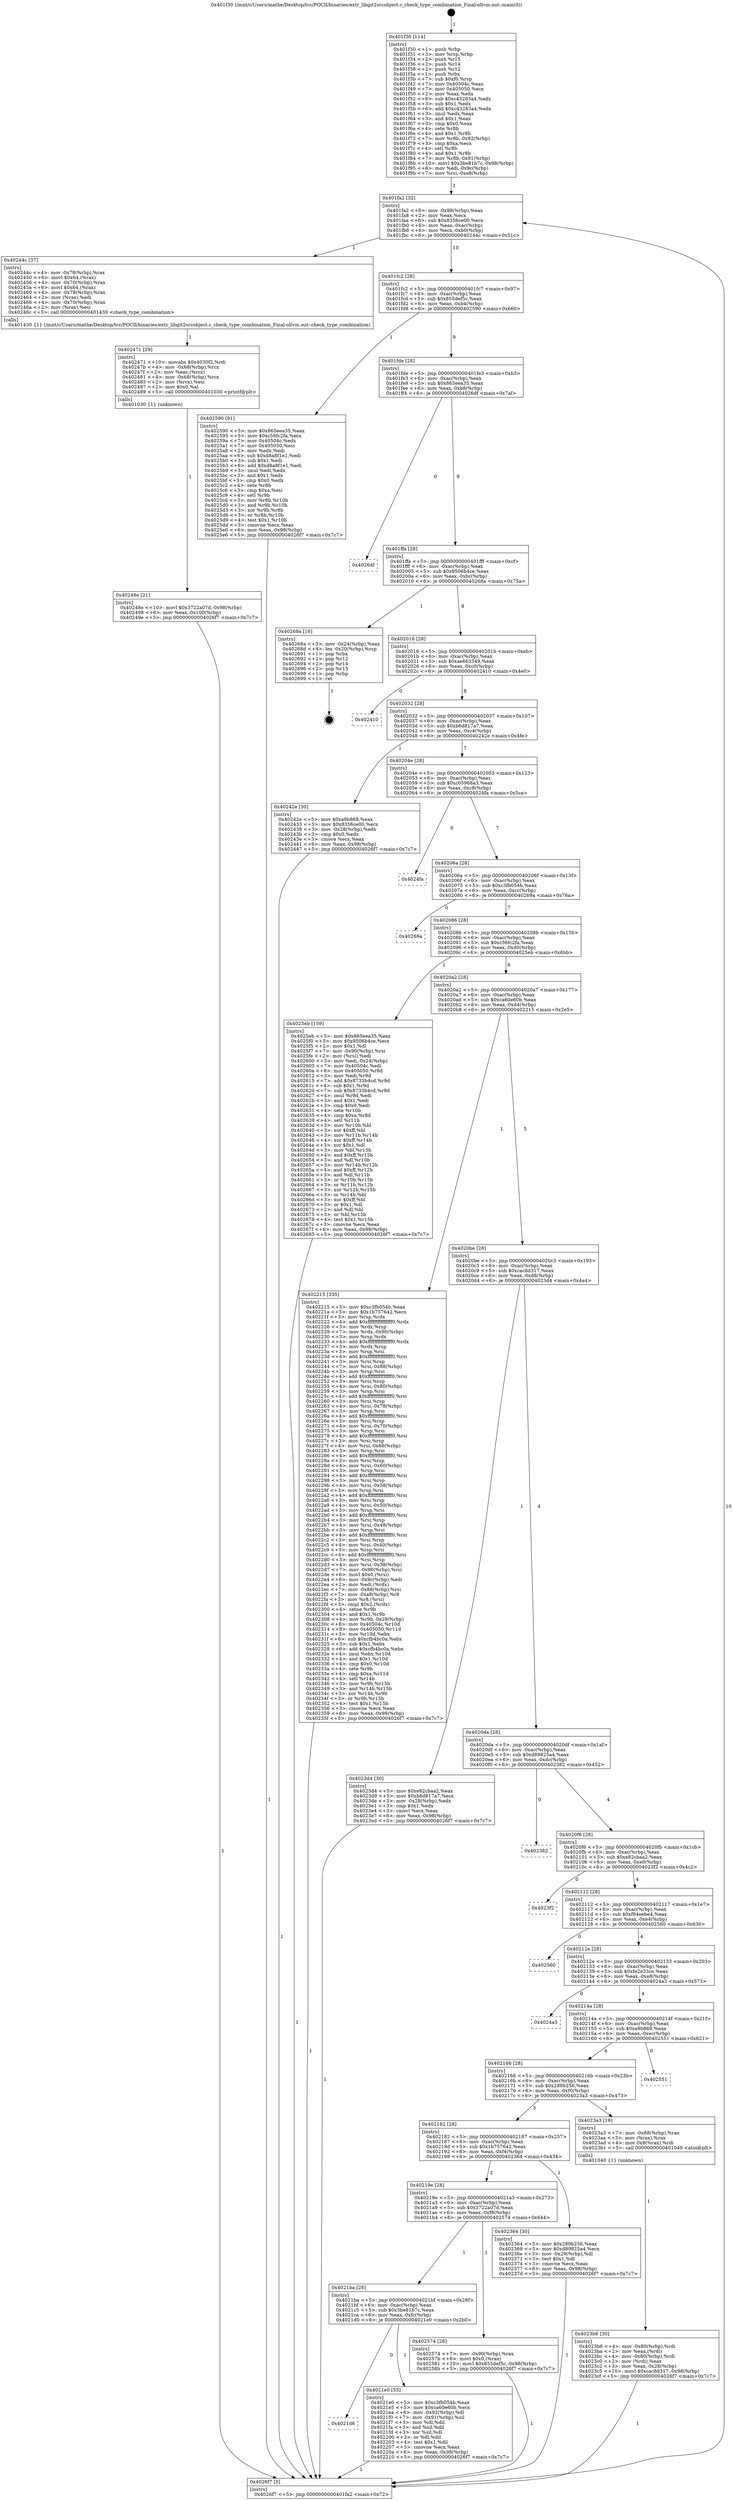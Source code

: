 digraph "0x401f30" {
  label = "0x401f30 (/mnt/c/Users/mathe/Desktop/tcc/POCII/binaries/extr_libgit2srcobject.c_check_type_combination_Final-ollvm.out::main(0))"
  labelloc = "t"
  node[shape=record]

  Entry [label="",width=0.3,height=0.3,shape=circle,fillcolor=black,style=filled]
  "0x401fa2" [label="{
     0x401fa2 [32]\l
     | [instrs]\l
     &nbsp;&nbsp;0x401fa2 \<+6\>: mov -0x98(%rbp),%eax\l
     &nbsp;&nbsp;0x401fa8 \<+2\>: mov %eax,%ecx\l
     &nbsp;&nbsp;0x401faa \<+6\>: sub $0x8356ce00,%ecx\l
     &nbsp;&nbsp;0x401fb0 \<+6\>: mov %eax,-0xac(%rbp)\l
     &nbsp;&nbsp;0x401fb6 \<+6\>: mov %ecx,-0xb0(%rbp)\l
     &nbsp;&nbsp;0x401fbc \<+6\>: je 000000000040244c \<main+0x51c\>\l
  }"]
  "0x40244c" [label="{
     0x40244c [37]\l
     | [instrs]\l
     &nbsp;&nbsp;0x40244c \<+4\>: mov -0x78(%rbp),%rax\l
     &nbsp;&nbsp;0x402450 \<+6\>: movl $0x64,(%rax)\l
     &nbsp;&nbsp;0x402456 \<+4\>: mov -0x70(%rbp),%rax\l
     &nbsp;&nbsp;0x40245a \<+6\>: movl $0x64,(%rax)\l
     &nbsp;&nbsp;0x402460 \<+4\>: mov -0x78(%rbp),%rax\l
     &nbsp;&nbsp;0x402464 \<+2\>: mov (%rax),%edi\l
     &nbsp;&nbsp;0x402466 \<+4\>: mov -0x70(%rbp),%rax\l
     &nbsp;&nbsp;0x40246a \<+2\>: mov (%rax),%esi\l
     &nbsp;&nbsp;0x40246c \<+5\>: call 0000000000401430 \<check_type_combination\>\l
     | [calls]\l
     &nbsp;&nbsp;0x401430 \{1\} (/mnt/c/Users/mathe/Desktop/tcc/POCII/binaries/extr_libgit2srcobject.c_check_type_combination_Final-ollvm.out::check_type_combination)\l
  }"]
  "0x401fc2" [label="{
     0x401fc2 [28]\l
     | [instrs]\l
     &nbsp;&nbsp;0x401fc2 \<+5\>: jmp 0000000000401fc7 \<main+0x97\>\l
     &nbsp;&nbsp;0x401fc7 \<+6\>: mov -0xac(%rbp),%eax\l
     &nbsp;&nbsp;0x401fcd \<+5\>: sub $0x855def5c,%eax\l
     &nbsp;&nbsp;0x401fd2 \<+6\>: mov %eax,-0xb4(%rbp)\l
     &nbsp;&nbsp;0x401fd8 \<+6\>: je 0000000000402590 \<main+0x660\>\l
  }"]
  Exit [label="",width=0.3,height=0.3,shape=circle,fillcolor=black,style=filled,peripheries=2]
  "0x402590" [label="{
     0x402590 [91]\l
     | [instrs]\l
     &nbsp;&nbsp;0x402590 \<+5\>: mov $0x865eea35,%eax\l
     &nbsp;&nbsp;0x402595 \<+5\>: mov $0xc56fc2fa,%ecx\l
     &nbsp;&nbsp;0x40259a \<+7\>: mov 0x40504c,%edx\l
     &nbsp;&nbsp;0x4025a1 \<+7\>: mov 0x405050,%esi\l
     &nbsp;&nbsp;0x4025a8 \<+2\>: mov %edx,%edi\l
     &nbsp;&nbsp;0x4025aa \<+6\>: sub $0xd8a8f1e1,%edi\l
     &nbsp;&nbsp;0x4025b0 \<+3\>: sub $0x1,%edi\l
     &nbsp;&nbsp;0x4025b3 \<+6\>: add $0xd8a8f1e1,%edi\l
     &nbsp;&nbsp;0x4025b9 \<+3\>: imul %edi,%edx\l
     &nbsp;&nbsp;0x4025bc \<+3\>: and $0x1,%edx\l
     &nbsp;&nbsp;0x4025bf \<+3\>: cmp $0x0,%edx\l
     &nbsp;&nbsp;0x4025c2 \<+4\>: sete %r8b\l
     &nbsp;&nbsp;0x4025c6 \<+3\>: cmp $0xa,%esi\l
     &nbsp;&nbsp;0x4025c9 \<+4\>: setl %r9b\l
     &nbsp;&nbsp;0x4025cd \<+3\>: mov %r8b,%r10b\l
     &nbsp;&nbsp;0x4025d0 \<+3\>: and %r9b,%r10b\l
     &nbsp;&nbsp;0x4025d3 \<+3\>: xor %r9b,%r8b\l
     &nbsp;&nbsp;0x4025d6 \<+3\>: or %r8b,%r10b\l
     &nbsp;&nbsp;0x4025d9 \<+4\>: test $0x1,%r10b\l
     &nbsp;&nbsp;0x4025dd \<+3\>: cmovne %ecx,%eax\l
     &nbsp;&nbsp;0x4025e0 \<+6\>: mov %eax,-0x98(%rbp)\l
     &nbsp;&nbsp;0x4025e6 \<+5\>: jmp 00000000004026f7 \<main+0x7c7\>\l
  }"]
  "0x401fde" [label="{
     0x401fde [28]\l
     | [instrs]\l
     &nbsp;&nbsp;0x401fde \<+5\>: jmp 0000000000401fe3 \<main+0xb3\>\l
     &nbsp;&nbsp;0x401fe3 \<+6\>: mov -0xac(%rbp),%eax\l
     &nbsp;&nbsp;0x401fe9 \<+5\>: sub $0x865eea35,%eax\l
     &nbsp;&nbsp;0x401fee \<+6\>: mov %eax,-0xb8(%rbp)\l
     &nbsp;&nbsp;0x401ff4 \<+6\>: je 00000000004026df \<main+0x7af\>\l
  }"]
  "0x40248e" [label="{
     0x40248e [21]\l
     | [instrs]\l
     &nbsp;&nbsp;0x40248e \<+10\>: movl $0x3722a07d,-0x98(%rbp)\l
     &nbsp;&nbsp;0x402498 \<+6\>: mov %eax,-0x100(%rbp)\l
     &nbsp;&nbsp;0x40249e \<+5\>: jmp 00000000004026f7 \<main+0x7c7\>\l
  }"]
  "0x4026df" [label="{
     0x4026df\l
  }", style=dashed]
  "0x401ffa" [label="{
     0x401ffa [28]\l
     | [instrs]\l
     &nbsp;&nbsp;0x401ffa \<+5\>: jmp 0000000000401fff \<main+0xcf\>\l
     &nbsp;&nbsp;0x401fff \<+6\>: mov -0xac(%rbp),%eax\l
     &nbsp;&nbsp;0x402005 \<+5\>: sub $0x9506b4ce,%eax\l
     &nbsp;&nbsp;0x40200a \<+6\>: mov %eax,-0xbc(%rbp)\l
     &nbsp;&nbsp;0x402010 \<+6\>: je 000000000040268a \<main+0x75a\>\l
  }"]
  "0x402471" [label="{
     0x402471 [29]\l
     | [instrs]\l
     &nbsp;&nbsp;0x402471 \<+10\>: movabs $0x4030f2,%rdi\l
     &nbsp;&nbsp;0x40247b \<+4\>: mov -0x68(%rbp),%rcx\l
     &nbsp;&nbsp;0x40247f \<+2\>: mov %eax,(%rcx)\l
     &nbsp;&nbsp;0x402481 \<+4\>: mov -0x68(%rbp),%rcx\l
     &nbsp;&nbsp;0x402485 \<+2\>: mov (%rcx),%esi\l
     &nbsp;&nbsp;0x402487 \<+2\>: mov $0x0,%al\l
     &nbsp;&nbsp;0x402489 \<+5\>: call 0000000000401030 \<printf@plt\>\l
     | [calls]\l
     &nbsp;&nbsp;0x401030 \{1\} (unknown)\l
  }"]
  "0x40268a" [label="{
     0x40268a [16]\l
     | [instrs]\l
     &nbsp;&nbsp;0x40268a \<+3\>: mov -0x24(%rbp),%eax\l
     &nbsp;&nbsp;0x40268d \<+4\>: lea -0x20(%rbp),%rsp\l
     &nbsp;&nbsp;0x402691 \<+1\>: pop %rbx\l
     &nbsp;&nbsp;0x402692 \<+2\>: pop %r12\l
     &nbsp;&nbsp;0x402694 \<+2\>: pop %r14\l
     &nbsp;&nbsp;0x402696 \<+2\>: pop %r15\l
     &nbsp;&nbsp;0x402698 \<+1\>: pop %rbp\l
     &nbsp;&nbsp;0x402699 \<+1\>: ret\l
  }"]
  "0x402016" [label="{
     0x402016 [28]\l
     | [instrs]\l
     &nbsp;&nbsp;0x402016 \<+5\>: jmp 000000000040201b \<main+0xeb\>\l
     &nbsp;&nbsp;0x40201b \<+6\>: mov -0xac(%rbp),%eax\l
     &nbsp;&nbsp;0x402021 \<+5\>: sub $0xae663349,%eax\l
     &nbsp;&nbsp;0x402026 \<+6\>: mov %eax,-0xc0(%rbp)\l
     &nbsp;&nbsp;0x40202c \<+6\>: je 0000000000402410 \<main+0x4e0\>\l
  }"]
  "0x4023b6" [label="{
     0x4023b6 [30]\l
     | [instrs]\l
     &nbsp;&nbsp;0x4023b6 \<+4\>: mov -0x80(%rbp),%rdi\l
     &nbsp;&nbsp;0x4023ba \<+2\>: mov %eax,(%rdi)\l
     &nbsp;&nbsp;0x4023bc \<+4\>: mov -0x80(%rbp),%rdi\l
     &nbsp;&nbsp;0x4023c0 \<+2\>: mov (%rdi),%eax\l
     &nbsp;&nbsp;0x4023c2 \<+3\>: mov %eax,-0x28(%rbp)\l
     &nbsp;&nbsp;0x4023c5 \<+10\>: movl $0xcac8d317,-0x98(%rbp)\l
     &nbsp;&nbsp;0x4023cf \<+5\>: jmp 00000000004026f7 \<main+0x7c7\>\l
  }"]
  "0x402410" [label="{
     0x402410\l
  }", style=dashed]
  "0x402032" [label="{
     0x402032 [28]\l
     | [instrs]\l
     &nbsp;&nbsp;0x402032 \<+5\>: jmp 0000000000402037 \<main+0x107\>\l
     &nbsp;&nbsp;0x402037 \<+6\>: mov -0xac(%rbp),%eax\l
     &nbsp;&nbsp;0x40203d \<+5\>: sub $0xb6d817a7,%eax\l
     &nbsp;&nbsp;0x402042 \<+6\>: mov %eax,-0xc4(%rbp)\l
     &nbsp;&nbsp;0x402048 \<+6\>: je 000000000040242e \<main+0x4fe\>\l
  }"]
  "0x401f30" [label="{
     0x401f30 [114]\l
     | [instrs]\l
     &nbsp;&nbsp;0x401f30 \<+1\>: push %rbp\l
     &nbsp;&nbsp;0x401f31 \<+3\>: mov %rsp,%rbp\l
     &nbsp;&nbsp;0x401f34 \<+2\>: push %r15\l
     &nbsp;&nbsp;0x401f36 \<+2\>: push %r14\l
     &nbsp;&nbsp;0x401f38 \<+2\>: push %r12\l
     &nbsp;&nbsp;0x401f3a \<+1\>: push %rbx\l
     &nbsp;&nbsp;0x401f3b \<+7\>: sub $0xf0,%rsp\l
     &nbsp;&nbsp;0x401f42 \<+7\>: mov 0x40504c,%eax\l
     &nbsp;&nbsp;0x401f49 \<+7\>: mov 0x405050,%ecx\l
     &nbsp;&nbsp;0x401f50 \<+2\>: mov %eax,%edx\l
     &nbsp;&nbsp;0x401f52 \<+6\>: sub $0xc43283a4,%edx\l
     &nbsp;&nbsp;0x401f58 \<+3\>: sub $0x1,%edx\l
     &nbsp;&nbsp;0x401f5b \<+6\>: add $0xc43283a4,%edx\l
     &nbsp;&nbsp;0x401f61 \<+3\>: imul %edx,%eax\l
     &nbsp;&nbsp;0x401f64 \<+3\>: and $0x1,%eax\l
     &nbsp;&nbsp;0x401f67 \<+3\>: cmp $0x0,%eax\l
     &nbsp;&nbsp;0x401f6a \<+4\>: sete %r8b\l
     &nbsp;&nbsp;0x401f6e \<+4\>: and $0x1,%r8b\l
     &nbsp;&nbsp;0x401f72 \<+7\>: mov %r8b,-0x92(%rbp)\l
     &nbsp;&nbsp;0x401f79 \<+3\>: cmp $0xa,%ecx\l
     &nbsp;&nbsp;0x401f7c \<+4\>: setl %r8b\l
     &nbsp;&nbsp;0x401f80 \<+4\>: and $0x1,%r8b\l
     &nbsp;&nbsp;0x401f84 \<+7\>: mov %r8b,-0x91(%rbp)\l
     &nbsp;&nbsp;0x401f8b \<+10\>: movl $0x3be81b7c,-0x98(%rbp)\l
     &nbsp;&nbsp;0x401f95 \<+6\>: mov %edi,-0x9c(%rbp)\l
     &nbsp;&nbsp;0x401f9b \<+7\>: mov %rsi,-0xa8(%rbp)\l
  }"]
  "0x40242e" [label="{
     0x40242e [30]\l
     | [instrs]\l
     &nbsp;&nbsp;0x40242e \<+5\>: mov $0xa9b868,%eax\l
     &nbsp;&nbsp;0x402433 \<+5\>: mov $0x8356ce00,%ecx\l
     &nbsp;&nbsp;0x402438 \<+3\>: mov -0x28(%rbp),%edx\l
     &nbsp;&nbsp;0x40243b \<+3\>: cmp $0x0,%edx\l
     &nbsp;&nbsp;0x40243e \<+3\>: cmove %ecx,%eax\l
     &nbsp;&nbsp;0x402441 \<+6\>: mov %eax,-0x98(%rbp)\l
     &nbsp;&nbsp;0x402447 \<+5\>: jmp 00000000004026f7 \<main+0x7c7\>\l
  }"]
  "0x40204e" [label="{
     0x40204e [28]\l
     | [instrs]\l
     &nbsp;&nbsp;0x40204e \<+5\>: jmp 0000000000402053 \<main+0x123\>\l
     &nbsp;&nbsp;0x402053 \<+6\>: mov -0xac(%rbp),%eax\l
     &nbsp;&nbsp;0x402059 \<+5\>: sub $0xc05968a3,%eax\l
     &nbsp;&nbsp;0x40205e \<+6\>: mov %eax,-0xc8(%rbp)\l
     &nbsp;&nbsp;0x402064 \<+6\>: je 00000000004024fa \<main+0x5ca\>\l
  }"]
  "0x4026f7" [label="{
     0x4026f7 [5]\l
     | [instrs]\l
     &nbsp;&nbsp;0x4026f7 \<+5\>: jmp 0000000000401fa2 \<main+0x72\>\l
  }"]
  "0x4024fa" [label="{
     0x4024fa\l
  }", style=dashed]
  "0x40206a" [label="{
     0x40206a [28]\l
     | [instrs]\l
     &nbsp;&nbsp;0x40206a \<+5\>: jmp 000000000040206f \<main+0x13f\>\l
     &nbsp;&nbsp;0x40206f \<+6\>: mov -0xac(%rbp),%eax\l
     &nbsp;&nbsp;0x402075 \<+5\>: sub $0xc3fb054b,%eax\l
     &nbsp;&nbsp;0x40207a \<+6\>: mov %eax,-0xcc(%rbp)\l
     &nbsp;&nbsp;0x402080 \<+6\>: je 000000000040269a \<main+0x76a\>\l
  }"]
  "0x4021d6" [label="{
     0x4021d6\l
  }", style=dashed]
  "0x40269a" [label="{
     0x40269a\l
  }", style=dashed]
  "0x402086" [label="{
     0x402086 [28]\l
     | [instrs]\l
     &nbsp;&nbsp;0x402086 \<+5\>: jmp 000000000040208b \<main+0x15b\>\l
     &nbsp;&nbsp;0x40208b \<+6\>: mov -0xac(%rbp),%eax\l
     &nbsp;&nbsp;0x402091 \<+5\>: sub $0xc56fc2fa,%eax\l
     &nbsp;&nbsp;0x402096 \<+6\>: mov %eax,-0xd0(%rbp)\l
     &nbsp;&nbsp;0x40209c \<+6\>: je 00000000004025eb \<main+0x6bb\>\l
  }"]
  "0x4021e0" [label="{
     0x4021e0 [53]\l
     | [instrs]\l
     &nbsp;&nbsp;0x4021e0 \<+5\>: mov $0xc3fb054b,%eax\l
     &nbsp;&nbsp;0x4021e5 \<+5\>: mov $0xca60e60b,%ecx\l
     &nbsp;&nbsp;0x4021ea \<+6\>: mov -0x92(%rbp),%dl\l
     &nbsp;&nbsp;0x4021f0 \<+7\>: mov -0x91(%rbp),%sil\l
     &nbsp;&nbsp;0x4021f7 \<+3\>: mov %dl,%dil\l
     &nbsp;&nbsp;0x4021fa \<+3\>: and %sil,%dil\l
     &nbsp;&nbsp;0x4021fd \<+3\>: xor %sil,%dl\l
     &nbsp;&nbsp;0x402200 \<+3\>: or %dl,%dil\l
     &nbsp;&nbsp;0x402203 \<+4\>: test $0x1,%dil\l
     &nbsp;&nbsp;0x402207 \<+3\>: cmovne %ecx,%eax\l
     &nbsp;&nbsp;0x40220a \<+6\>: mov %eax,-0x98(%rbp)\l
     &nbsp;&nbsp;0x402210 \<+5\>: jmp 00000000004026f7 \<main+0x7c7\>\l
  }"]
  "0x4025eb" [label="{
     0x4025eb [159]\l
     | [instrs]\l
     &nbsp;&nbsp;0x4025eb \<+5\>: mov $0x865eea35,%eax\l
     &nbsp;&nbsp;0x4025f0 \<+5\>: mov $0x9506b4ce,%ecx\l
     &nbsp;&nbsp;0x4025f5 \<+2\>: mov $0x1,%dl\l
     &nbsp;&nbsp;0x4025f7 \<+7\>: mov -0x90(%rbp),%rsi\l
     &nbsp;&nbsp;0x4025fe \<+2\>: mov (%rsi),%edi\l
     &nbsp;&nbsp;0x402600 \<+3\>: mov %edi,-0x24(%rbp)\l
     &nbsp;&nbsp;0x402603 \<+7\>: mov 0x40504c,%edi\l
     &nbsp;&nbsp;0x40260a \<+8\>: mov 0x405050,%r8d\l
     &nbsp;&nbsp;0x402612 \<+3\>: mov %edi,%r9d\l
     &nbsp;&nbsp;0x402615 \<+7\>: add $0x8733b4cd,%r9d\l
     &nbsp;&nbsp;0x40261c \<+4\>: sub $0x1,%r9d\l
     &nbsp;&nbsp;0x402620 \<+7\>: sub $0x8733b4cd,%r9d\l
     &nbsp;&nbsp;0x402627 \<+4\>: imul %r9d,%edi\l
     &nbsp;&nbsp;0x40262b \<+3\>: and $0x1,%edi\l
     &nbsp;&nbsp;0x40262e \<+3\>: cmp $0x0,%edi\l
     &nbsp;&nbsp;0x402631 \<+4\>: sete %r10b\l
     &nbsp;&nbsp;0x402635 \<+4\>: cmp $0xa,%r8d\l
     &nbsp;&nbsp;0x402639 \<+4\>: setl %r11b\l
     &nbsp;&nbsp;0x40263d \<+3\>: mov %r10b,%bl\l
     &nbsp;&nbsp;0x402640 \<+3\>: xor $0xff,%bl\l
     &nbsp;&nbsp;0x402643 \<+3\>: mov %r11b,%r14b\l
     &nbsp;&nbsp;0x402646 \<+4\>: xor $0xff,%r14b\l
     &nbsp;&nbsp;0x40264a \<+3\>: xor $0x1,%dl\l
     &nbsp;&nbsp;0x40264d \<+3\>: mov %bl,%r15b\l
     &nbsp;&nbsp;0x402650 \<+4\>: and $0xff,%r15b\l
     &nbsp;&nbsp;0x402654 \<+3\>: and %dl,%r10b\l
     &nbsp;&nbsp;0x402657 \<+3\>: mov %r14b,%r12b\l
     &nbsp;&nbsp;0x40265a \<+4\>: and $0xff,%r12b\l
     &nbsp;&nbsp;0x40265e \<+3\>: and %dl,%r11b\l
     &nbsp;&nbsp;0x402661 \<+3\>: or %r10b,%r15b\l
     &nbsp;&nbsp;0x402664 \<+3\>: or %r11b,%r12b\l
     &nbsp;&nbsp;0x402667 \<+3\>: xor %r12b,%r15b\l
     &nbsp;&nbsp;0x40266a \<+3\>: or %r14b,%bl\l
     &nbsp;&nbsp;0x40266d \<+3\>: xor $0xff,%bl\l
     &nbsp;&nbsp;0x402670 \<+3\>: or $0x1,%dl\l
     &nbsp;&nbsp;0x402673 \<+2\>: and %dl,%bl\l
     &nbsp;&nbsp;0x402675 \<+3\>: or %bl,%r15b\l
     &nbsp;&nbsp;0x402678 \<+4\>: test $0x1,%r15b\l
     &nbsp;&nbsp;0x40267c \<+3\>: cmovne %ecx,%eax\l
     &nbsp;&nbsp;0x40267f \<+6\>: mov %eax,-0x98(%rbp)\l
     &nbsp;&nbsp;0x402685 \<+5\>: jmp 00000000004026f7 \<main+0x7c7\>\l
  }"]
  "0x4020a2" [label="{
     0x4020a2 [28]\l
     | [instrs]\l
     &nbsp;&nbsp;0x4020a2 \<+5\>: jmp 00000000004020a7 \<main+0x177\>\l
     &nbsp;&nbsp;0x4020a7 \<+6\>: mov -0xac(%rbp),%eax\l
     &nbsp;&nbsp;0x4020ad \<+5\>: sub $0xca60e60b,%eax\l
     &nbsp;&nbsp;0x4020b2 \<+6\>: mov %eax,-0xd4(%rbp)\l
     &nbsp;&nbsp;0x4020b8 \<+6\>: je 0000000000402215 \<main+0x2e5\>\l
  }"]
  "0x4021ba" [label="{
     0x4021ba [28]\l
     | [instrs]\l
     &nbsp;&nbsp;0x4021ba \<+5\>: jmp 00000000004021bf \<main+0x28f\>\l
     &nbsp;&nbsp;0x4021bf \<+6\>: mov -0xac(%rbp),%eax\l
     &nbsp;&nbsp;0x4021c5 \<+5\>: sub $0x3be81b7c,%eax\l
     &nbsp;&nbsp;0x4021ca \<+6\>: mov %eax,-0xfc(%rbp)\l
     &nbsp;&nbsp;0x4021d0 \<+6\>: je 00000000004021e0 \<main+0x2b0\>\l
  }"]
  "0x402215" [label="{
     0x402215 [335]\l
     | [instrs]\l
     &nbsp;&nbsp;0x402215 \<+5\>: mov $0xc3fb054b,%eax\l
     &nbsp;&nbsp;0x40221a \<+5\>: mov $0x1b757642,%ecx\l
     &nbsp;&nbsp;0x40221f \<+3\>: mov %rsp,%rdx\l
     &nbsp;&nbsp;0x402222 \<+4\>: add $0xfffffffffffffff0,%rdx\l
     &nbsp;&nbsp;0x402226 \<+3\>: mov %rdx,%rsp\l
     &nbsp;&nbsp;0x402229 \<+7\>: mov %rdx,-0x90(%rbp)\l
     &nbsp;&nbsp;0x402230 \<+3\>: mov %rsp,%rdx\l
     &nbsp;&nbsp;0x402233 \<+4\>: add $0xfffffffffffffff0,%rdx\l
     &nbsp;&nbsp;0x402237 \<+3\>: mov %rdx,%rsp\l
     &nbsp;&nbsp;0x40223a \<+3\>: mov %rsp,%rsi\l
     &nbsp;&nbsp;0x40223d \<+4\>: add $0xfffffffffffffff0,%rsi\l
     &nbsp;&nbsp;0x402241 \<+3\>: mov %rsi,%rsp\l
     &nbsp;&nbsp;0x402244 \<+7\>: mov %rsi,-0x88(%rbp)\l
     &nbsp;&nbsp;0x40224b \<+3\>: mov %rsp,%rsi\l
     &nbsp;&nbsp;0x40224e \<+4\>: add $0xfffffffffffffff0,%rsi\l
     &nbsp;&nbsp;0x402252 \<+3\>: mov %rsi,%rsp\l
     &nbsp;&nbsp;0x402255 \<+4\>: mov %rsi,-0x80(%rbp)\l
     &nbsp;&nbsp;0x402259 \<+3\>: mov %rsp,%rsi\l
     &nbsp;&nbsp;0x40225c \<+4\>: add $0xfffffffffffffff0,%rsi\l
     &nbsp;&nbsp;0x402260 \<+3\>: mov %rsi,%rsp\l
     &nbsp;&nbsp;0x402263 \<+4\>: mov %rsi,-0x78(%rbp)\l
     &nbsp;&nbsp;0x402267 \<+3\>: mov %rsp,%rsi\l
     &nbsp;&nbsp;0x40226a \<+4\>: add $0xfffffffffffffff0,%rsi\l
     &nbsp;&nbsp;0x40226e \<+3\>: mov %rsi,%rsp\l
     &nbsp;&nbsp;0x402271 \<+4\>: mov %rsi,-0x70(%rbp)\l
     &nbsp;&nbsp;0x402275 \<+3\>: mov %rsp,%rsi\l
     &nbsp;&nbsp;0x402278 \<+4\>: add $0xfffffffffffffff0,%rsi\l
     &nbsp;&nbsp;0x40227c \<+3\>: mov %rsi,%rsp\l
     &nbsp;&nbsp;0x40227f \<+4\>: mov %rsi,-0x68(%rbp)\l
     &nbsp;&nbsp;0x402283 \<+3\>: mov %rsp,%rsi\l
     &nbsp;&nbsp;0x402286 \<+4\>: add $0xfffffffffffffff0,%rsi\l
     &nbsp;&nbsp;0x40228a \<+3\>: mov %rsi,%rsp\l
     &nbsp;&nbsp;0x40228d \<+4\>: mov %rsi,-0x60(%rbp)\l
     &nbsp;&nbsp;0x402291 \<+3\>: mov %rsp,%rsi\l
     &nbsp;&nbsp;0x402294 \<+4\>: add $0xfffffffffffffff0,%rsi\l
     &nbsp;&nbsp;0x402298 \<+3\>: mov %rsi,%rsp\l
     &nbsp;&nbsp;0x40229b \<+4\>: mov %rsi,-0x58(%rbp)\l
     &nbsp;&nbsp;0x40229f \<+3\>: mov %rsp,%rsi\l
     &nbsp;&nbsp;0x4022a2 \<+4\>: add $0xfffffffffffffff0,%rsi\l
     &nbsp;&nbsp;0x4022a6 \<+3\>: mov %rsi,%rsp\l
     &nbsp;&nbsp;0x4022a9 \<+4\>: mov %rsi,-0x50(%rbp)\l
     &nbsp;&nbsp;0x4022ad \<+3\>: mov %rsp,%rsi\l
     &nbsp;&nbsp;0x4022b0 \<+4\>: add $0xfffffffffffffff0,%rsi\l
     &nbsp;&nbsp;0x4022b4 \<+3\>: mov %rsi,%rsp\l
     &nbsp;&nbsp;0x4022b7 \<+4\>: mov %rsi,-0x48(%rbp)\l
     &nbsp;&nbsp;0x4022bb \<+3\>: mov %rsp,%rsi\l
     &nbsp;&nbsp;0x4022be \<+4\>: add $0xfffffffffffffff0,%rsi\l
     &nbsp;&nbsp;0x4022c2 \<+3\>: mov %rsi,%rsp\l
     &nbsp;&nbsp;0x4022c5 \<+4\>: mov %rsi,-0x40(%rbp)\l
     &nbsp;&nbsp;0x4022c9 \<+3\>: mov %rsp,%rsi\l
     &nbsp;&nbsp;0x4022cc \<+4\>: add $0xfffffffffffffff0,%rsi\l
     &nbsp;&nbsp;0x4022d0 \<+3\>: mov %rsi,%rsp\l
     &nbsp;&nbsp;0x4022d3 \<+4\>: mov %rsi,-0x38(%rbp)\l
     &nbsp;&nbsp;0x4022d7 \<+7\>: mov -0x90(%rbp),%rsi\l
     &nbsp;&nbsp;0x4022de \<+6\>: movl $0x0,(%rsi)\l
     &nbsp;&nbsp;0x4022e4 \<+6\>: mov -0x9c(%rbp),%edi\l
     &nbsp;&nbsp;0x4022ea \<+2\>: mov %edi,(%rdx)\l
     &nbsp;&nbsp;0x4022ec \<+7\>: mov -0x88(%rbp),%rsi\l
     &nbsp;&nbsp;0x4022f3 \<+7\>: mov -0xa8(%rbp),%r8\l
     &nbsp;&nbsp;0x4022fa \<+3\>: mov %r8,(%rsi)\l
     &nbsp;&nbsp;0x4022fd \<+3\>: cmpl $0x2,(%rdx)\l
     &nbsp;&nbsp;0x402300 \<+4\>: setne %r9b\l
     &nbsp;&nbsp;0x402304 \<+4\>: and $0x1,%r9b\l
     &nbsp;&nbsp;0x402308 \<+4\>: mov %r9b,-0x29(%rbp)\l
     &nbsp;&nbsp;0x40230c \<+8\>: mov 0x40504c,%r10d\l
     &nbsp;&nbsp;0x402314 \<+8\>: mov 0x405050,%r11d\l
     &nbsp;&nbsp;0x40231c \<+3\>: mov %r10d,%ebx\l
     &nbsp;&nbsp;0x40231f \<+6\>: sub $0xcfb4bc0a,%ebx\l
     &nbsp;&nbsp;0x402325 \<+3\>: sub $0x1,%ebx\l
     &nbsp;&nbsp;0x402328 \<+6\>: add $0xcfb4bc0a,%ebx\l
     &nbsp;&nbsp;0x40232e \<+4\>: imul %ebx,%r10d\l
     &nbsp;&nbsp;0x402332 \<+4\>: and $0x1,%r10d\l
     &nbsp;&nbsp;0x402336 \<+4\>: cmp $0x0,%r10d\l
     &nbsp;&nbsp;0x40233a \<+4\>: sete %r9b\l
     &nbsp;&nbsp;0x40233e \<+4\>: cmp $0xa,%r11d\l
     &nbsp;&nbsp;0x402342 \<+4\>: setl %r14b\l
     &nbsp;&nbsp;0x402346 \<+3\>: mov %r9b,%r15b\l
     &nbsp;&nbsp;0x402349 \<+3\>: and %r14b,%r15b\l
     &nbsp;&nbsp;0x40234c \<+3\>: xor %r14b,%r9b\l
     &nbsp;&nbsp;0x40234f \<+3\>: or %r9b,%r15b\l
     &nbsp;&nbsp;0x402352 \<+4\>: test $0x1,%r15b\l
     &nbsp;&nbsp;0x402356 \<+3\>: cmovne %ecx,%eax\l
     &nbsp;&nbsp;0x402359 \<+6\>: mov %eax,-0x98(%rbp)\l
     &nbsp;&nbsp;0x40235f \<+5\>: jmp 00000000004026f7 \<main+0x7c7\>\l
  }"]
  "0x4020be" [label="{
     0x4020be [28]\l
     | [instrs]\l
     &nbsp;&nbsp;0x4020be \<+5\>: jmp 00000000004020c3 \<main+0x193\>\l
     &nbsp;&nbsp;0x4020c3 \<+6\>: mov -0xac(%rbp),%eax\l
     &nbsp;&nbsp;0x4020c9 \<+5\>: sub $0xcac8d317,%eax\l
     &nbsp;&nbsp;0x4020ce \<+6\>: mov %eax,-0xd8(%rbp)\l
     &nbsp;&nbsp;0x4020d4 \<+6\>: je 00000000004023d4 \<main+0x4a4\>\l
  }"]
  "0x402574" [label="{
     0x402574 [28]\l
     | [instrs]\l
     &nbsp;&nbsp;0x402574 \<+7\>: mov -0x90(%rbp),%rax\l
     &nbsp;&nbsp;0x40257b \<+6\>: movl $0x0,(%rax)\l
     &nbsp;&nbsp;0x402581 \<+10\>: movl $0x855def5c,-0x98(%rbp)\l
     &nbsp;&nbsp;0x40258b \<+5\>: jmp 00000000004026f7 \<main+0x7c7\>\l
  }"]
  "0x4023d4" [label="{
     0x4023d4 [30]\l
     | [instrs]\l
     &nbsp;&nbsp;0x4023d4 \<+5\>: mov $0xe82cbaa2,%eax\l
     &nbsp;&nbsp;0x4023d9 \<+5\>: mov $0xb6d817a7,%ecx\l
     &nbsp;&nbsp;0x4023de \<+3\>: mov -0x28(%rbp),%edx\l
     &nbsp;&nbsp;0x4023e1 \<+3\>: cmp $0x1,%edx\l
     &nbsp;&nbsp;0x4023e4 \<+3\>: cmovl %ecx,%eax\l
     &nbsp;&nbsp;0x4023e7 \<+6\>: mov %eax,-0x98(%rbp)\l
     &nbsp;&nbsp;0x4023ed \<+5\>: jmp 00000000004026f7 \<main+0x7c7\>\l
  }"]
  "0x4020da" [label="{
     0x4020da [28]\l
     | [instrs]\l
     &nbsp;&nbsp;0x4020da \<+5\>: jmp 00000000004020df \<main+0x1af\>\l
     &nbsp;&nbsp;0x4020df \<+6\>: mov -0xac(%rbp),%eax\l
     &nbsp;&nbsp;0x4020e5 \<+5\>: sub $0xd89825a4,%eax\l
     &nbsp;&nbsp;0x4020ea \<+6\>: mov %eax,-0xdc(%rbp)\l
     &nbsp;&nbsp;0x4020f0 \<+6\>: je 0000000000402382 \<main+0x452\>\l
  }"]
  "0x40219e" [label="{
     0x40219e [28]\l
     | [instrs]\l
     &nbsp;&nbsp;0x40219e \<+5\>: jmp 00000000004021a3 \<main+0x273\>\l
     &nbsp;&nbsp;0x4021a3 \<+6\>: mov -0xac(%rbp),%eax\l
     &nbsp;&nbsp;0x4021a9 \<+5\>: sub $0x3722a07d,%eax\l
     &nbsp;&nbsp;0x4021ae \<+6\>: mov %eax,-0xf8(%rbp)\l
     &nbsp;&nbsp;0x4021b4 \<+6\>: je 0000000000402574 \<main+0x644\>\l
  }"]
  "0x402382" [label="{
     0x402382\l
  }", style=dashed]
  "0x4020f6" [label="{
     0x4020f6 [28]\l
     | [instrs]\l
     &nbsp;&nbsp;0x4020f6 \<+5\>: jmp 00000000004020fb \<main+0x1cb\>\l
     &nbsp;&nbsp;0x4020fb \<+6\>: mov -0xac(%rbp),%eax\l
     &nbsp;&nbsp;0x402101 \<+5\>: sub $0xe82cbaa2,%eax\l
     &nbsp;&nbsp;0x402106 \<+6\>: mov %eax,-0xe0(%rbp)\l
     &nbsp;&nbsp;0x40210c \<+6\>: je 00000000004023f2 \<main+0x4c2\>\l
  }"]
  "0x402364" [label="{
     0x402364 [30]\l
     | [instrs]\l
     &nbsp;&nbsp;0x402364 \<+5\>: mov $0x289b256,%eax\l
     &nbsp;&nbsp;0x402369 \<+5\>: mov $0xd89825a4,%ecx\l
     &nbsp;&nbsp;0x40236e \<+3\>: mov -0x29(%rbp),%dl\l
     &nbsp;&nbsp;0x402371 \<+3\>: test $0x1,%dl\l
     &nbsp;&nbsp;0x402374 \<+3\>: cmovne %ecx,%eax\l
     &nbsp;&nbsp;0x402377 \<+6\>: mov %eax,-0x98(%rbp)\l
     &nbsp;&nbsp;0x40237d \<+5\>: jmp 00000000004026f7 \<main+0x7c7\>\l
  }"]
  "0x4023f2" [label="{
     0x4023f2\l
  }", style=dashed]
  "0x402112" [label="{
     0x402112 [28]\l
     | [instrs]\l
     &nbsp;&nbsp;0x402112 \<+5\>: jmp 0000000000402117 \<main+0x1e7\>\l
     &nbsp;&nbsp;0x402117 \<+6\>: mov -0xac(%rbp),%eax\l
     &nbsp;&nbsp;0x40211d \<+5\>: sub $0xf94eebe4,%eax\l
     &nbsp;&nbsp;0x402122 \<+6\>: mov %eax,-0xe4(%rbp)\l
     &nbsp;&nbsp;0x402128 \<+6\>: je 0000000000402560 \<main+0x630\>\l
  }"]
  "0x402182" [label="{
     0x402182 [28]\l
     | [instrs]\l
     &nbsp;&nbsp;0x402182 \<+5\>: jmp 0000000000402187 \<main+0x257\>\l
     &nbsp;&nbsp;0x402187 \<+6\>: mov -0xac(%rbp),%eax\l
     &nbsp;&nbsp;0x40218d \<+5\>: sub $0x1b757642,%eax\l
     &nbsp;&nbsp;0x402192 \<+6\>: mov %eax,-0xf4(%rbp)\l
     &nbsp;&nbsp;0x402198 \<+6\>: je 0000000000402364 \<main+0x434\>\l
  }"]
  "0x402560" [label="{
     0x402560\l
  }", style=dashed]
  "0x40212e" [label="{
     0x40212e [28]\l
     | [instrs]\l
     &nbsp;&nbsp;0x40212e \<+5\>: jmp 0000000000402133 \<main+0x203\>\l
     &nbsp;&nbsp;0x402133 \<+6\>: mov -0xac(%rbp),%eax\l
     &nbsp;&nbsp;0x402139 \<+5\>: sub $0xfe2e33ce,%eax\l
     &nbsp;&nbsp;0x40213e \<+6\>: mov %eax,-0xe8(%rbp)\l
     &nbsp;&nbsp;0x402144 \<+6\>: je 00000000004024a3 \<main+0x573\>\l
  }"]
  "0x4023a3" [label="{
     0x4023a3 [19]\l
     | [instrs]\l
     &nbsp;&nbsp;0x4023a3 \<+7\>: mov -0x88(%rbp),%rax\l
     &nbsp;&nbsp;0x4023aa \<+3\>: mov (%rax),%rax\l
     &nbsp;&nbsp;0x4023ad \<+4\>: mov 0x8(%rax),%rdi\l
     &nbsp;&nbsp;0x4023b1 \<+5\>: call 0000000000401040 \<atoi@plt\>\l
     | [calls]\l
     &nbsp;&nbsp;0x401040 \{1\} (unknown)\l
  }"]
  "0x4024a3" [label="{
     0x4024a3\l
  }", style=dashed]
  "0x40214a" [label="{
     0x40214a [28]\l
     | [instrs]\l
     &nbsp;&nbsp;0x40214a \<+5\>: jmp 000000000040214f \<main+0x21f\>\l
     &nbsp;&nbsp;0x40214f \<+6\>: mov -0xac(%rbp),%eax\l
     &nbsp;&nbsp;0x402155 \<+5\>: sub $0xa9b868,%eax\l
     &nbsp;&nbsp;0x40215a \<+6\>: mov %eax,-0xec(%rbp)\l
     &nbsp;&nbsp;0x402160 \<+6\>: je 0000000000402551 \<main+0x621\>\l
  }"]
  "0x402166" [label="{
     0x402166 [28]\l
     | [instrs]\l
     &nbsp;&nbsp;0x402166 \<+5\>: jmp 000000000040216b \<main+0x23b\>\l
     &nbsp;&nbsp;0x40216b \<+6\>: mov -0xac(%rbp),%eax\l
     &nbsp;&nbsp;0x402171 \<+5\>: sub $0x289b256,%eax\l
     &nbsp;&nbsp;0x402176 \<+6\>: mov %eax,-0xf0(%rbp)\l
     &nbsp;&nbsp;0x40217c \<+6\>: je 00000000004023a3 \<main+0x473\>\l
  }"]
  "0x402551" [label="{
     0x402551\l
  }", style=dashed]
  Entry -> "0x401f30" [label=" 1"]
  "0x401fa2" -> "0x40244c" [label=" 1"]
  "0x401fa2" -> "0x401fc2" [label=" 10"]
  "0x40268a" -> Exit [label=" 1"]
  "0x401fc2" -> "0x402590" [label=" 1"]
  "0x401fc2" -> "0x401fde" [label=" 9"]
  "0x4025eb" -> "0x4026f7" [label=" 1"]
  "0x401fde" -> "0x4026df" [label=" 0"]
  "0x401fde" -> "0x401ffa" [label=" 9"]
  "0x402590" -> "0x4026f7" [label=" 1"]
  "0x401ffa" -> "0x40268a" [label=" 1"]
  "0x401ffa" -> "0x402016" [label=" 8"]
  "0x402574" -> "0x4026f7" [label=" 1"]
  "0x402016" -> "0x402410" [label=" 0"]
  "0x402016" -> "0x402032" [label=" 8"]
  "0x40248e" -> "0x4026f7" [label=" 1"]
  "0x402032" -> "0x40242e" [label=" 1"]
  "0x402032" -> "0x40204e" [label=" 7"]
  "0x40244c" -> "0x402471" [label=" 1"]
  "0x40204e" -> "0x4024fa" [label=" 0"]
  "0x40204e" -> "0x40206a" [label=" 7"]
  "0x40242e" -> "0x4026f7" [label=" 1"]
  "0x40206a" -> "0x40269a" [label=" 0"]
  "0x40206a" -> "0x402086" [label=" 7"]
  "0x4023d4" -> "0x4026f7" [label=" 1"]
  "0x402086" -> "0x4025eb" [label=" 1"]
  "0x402086" -> "0x4020a2" [label=" 6"]
  "0x4023b6" -> "0x4026f7" [label=" 1"]
  "0x4020a2" -> "0x402215" [label=" 1"]
  "0x4020a2" -> "0x4020be" [label=" 5"]
  "0x402364" -> "0x4026f7" [label=" 1"]
  "0x4020be" -> "0x4023d4" [label=" 1"]
  "0x4020be" -> "0x4020da" [label=" 4"]
  "0x402215" -> "0x4026f7" [label=" 1"]
  "0x4020da" -> "0x402382" [label=" 0"]
  "0x4020da" -> "0x4020f6" [label=" 4"]
  "0x4026f7" -> "0x401fa2" [label=" 10"]
  "0x4020f6" -> "0x4023f2" [label=" 0"]
  "0x4020f6" -> "0x402112" [label=" 4"]
  "0x401f30" -> "0x401fa2" [label=" 1"]
  "0x402112" -> "0x402560" [label=" 0"]
  "0x402112" -> "0x40212e" [label=" 4"]
  "0x4021ba" -> "0x4021d6" [label=" 0"]
  "0x40212e" -> "0x4024a3" [label=" 0"]
  "0x40212e" -> "0x40214a" [label=" 4"]
  "0x4021ba" -> "0x4021e0" [label=" 1"]
  "0x40214a" -> "0x402551" [label=" 0"]
  "0x40214a" -> "0x402166" [label=" 4"]
  "0x4023a3" -> "0x4023b6" [label=" 1"]
  "0x402166" -> "0x4023a3" [label=" 1"]
  "0x402166" -> "0x402182" [label=" 3"]
  "0x4021e0" -> "0x4026f7" [label=" 1"]
  "0x402182" -> "0x402364" [label=" 1"]
  "0x402182" -> "0x40219e" [label=" 2"]
  "0x402471" -> "0x40248e" [label=" 1"]
  "0x40219e" -> "0x402574" [label=" 1"]
  "0x40219e" -> "0x4021ba" [label=" 1"]
}
